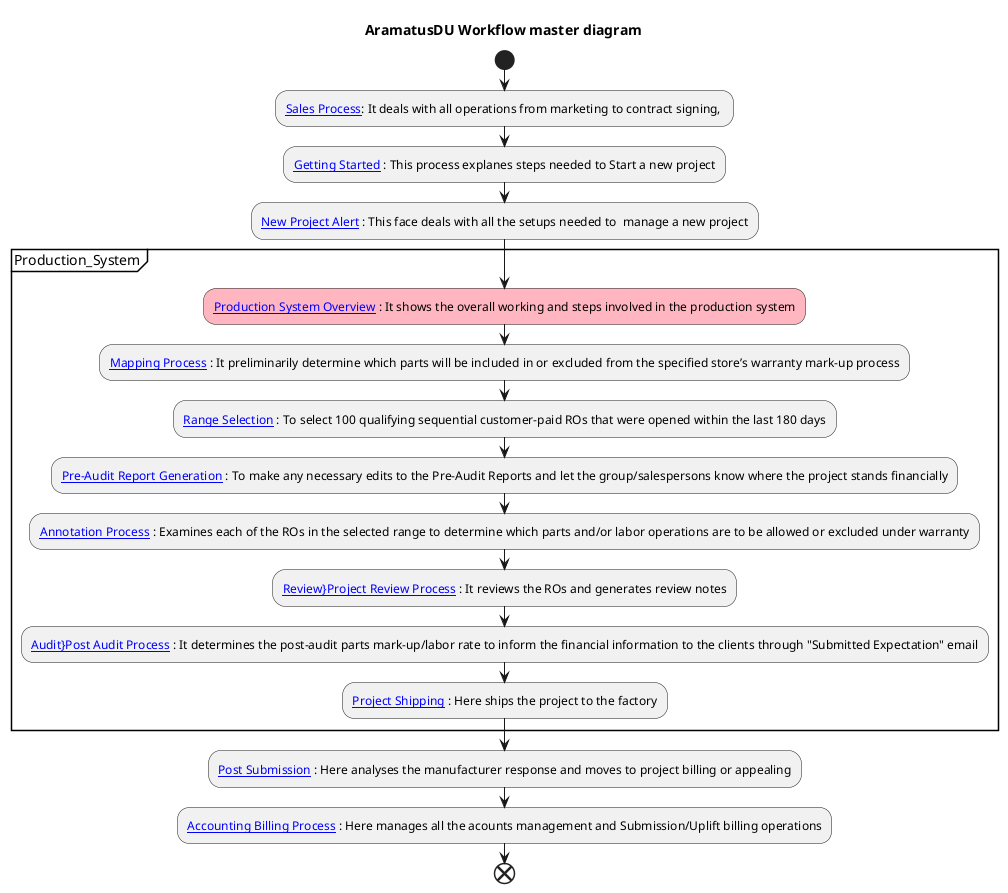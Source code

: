 @startuml
    title AramatusDU Workflow master diagram
    start

        :[[https://github.com/DealerUplift-Org/CompanyCollaboration/blob/master/engineering/activity-flow/01-Sales/SalesActivity.png{Sales Activity} Sales Process]]: It deals with all operations from marketing to contract signing, ; 
        :[[https://github.com/DealerUplift-Org/CompanyCollaboration/blob/master/engineering/activity-flow/02-Getting%20Started/ProjectGettingStarted%20Activity.png{Getting Started Activity} Getting Started]] : This process explanes steps needed to Start a new project;
        :[[https://github.com/DealerUplift-Org/CompanyCollaboration/blob/master/engineering/activity-flow/03-New%20Project/NewProject.png{New project Activity} New Project Alert]] : This face deals with all the setups needed to  manage a new project;
     
        partition Production_System
          
            #LightPink:[[https://github.com/DealerUplift-Org/CompanyCollaboration/blob/master/engineering/activity-flow/05.0-Production/ProductionActivity.png{Production Activity} Production System Overview]] : It shows the overall working and steps involved in the production system;
            :[[https://github.com/DealerUplift-Org/CompanyCollaboration/blob/master/engineering/activity-flow/04.1-Mapping/MappingActivity.png{mapping} Mapping Process]] : It preliminarily determine which parts will be included in or excluded from the specified store’s warranty mark-up process;
            :[[https://github.com/DealerUplift-Org/CompanyCollaboration/blob/master/engineering/activity-flow/04.2-Range%20Selection/RangeSelectionActivity.png {Range Selection} Range Selection]] : To select 100 qualifying sequential customer-paid ROs that were opened within the last 180 days;
            :[[https://github.com/DealerUplift-Org/CompanyCollaboration/blob/master/engineering/activity-flow/04.3-PreAudit%20Report%20Generation/PreparePreAuditReportActivity.png{PreAudit Report Generation} Pre-Audit Report Generation]] : To make any necessary edits to the Pre-Audit Reports and let the group/salespersons know where the project stands financially;
            :[[https://github.com/DealerUplift-Org/CompanyCollaboration/blob/master/engineering/activity-flow/04.4-Annotation/AnnotationActivity.png{Annotation} Annotation Process]] : Examines each of the ROs in the selected range to determine which parts and/or labor operations are to be allowed or excluded under warranty;
            :[[https://github.com/DealerUplift-Org/CompanyCollaboration/blob/master/engineering/activity-flow/04.5-Project%20Review/ProjectReviewActivity.png{Project Review}Project Review Process]] : It reviews the ROs and generates review notes;
            :[[https://github.com/DealerUplift-Org/CompanyCollaboration/blob/master/engineering/activity-flow/04.6-Post%20Audit/PostAuditActivity.png{Post Audit}Post Audit Process]] : It determines the post-audit parts mark-up/labor rate to inform the financial information to the clients through "Submitted Expectation" email;
            :[[https://github.com/DealerUplift-Org/CompanyCollaboration/blob/master/engineering/activity-flow/04.7-Shipping/ShippingActivity.png{Shipping Activity} Project Shipping]] : Here ships the project to the factory;
        }
        :[[https://github.com/DealerUplift-Org/CompanyCollaboration/blob/master/engineering/activity-flow/05-Post%20Submission/PostSubmissionActivity.png{Post Submission} Post Submission]] : Here analyses the manufacturer response and moves to project billing or appealing;
        :[[https://github.com/DealerUplift-Org/CompanyCollaboration/tree/master/engineering/activity-flow/06-Accounting%20Billing/AccountingBillingProcessActivity.png{Accounting Billing Process} Accounting Billing Process]] : Here manages all the acounts management and Submission/Uplift billing operations;
    end
@enduml